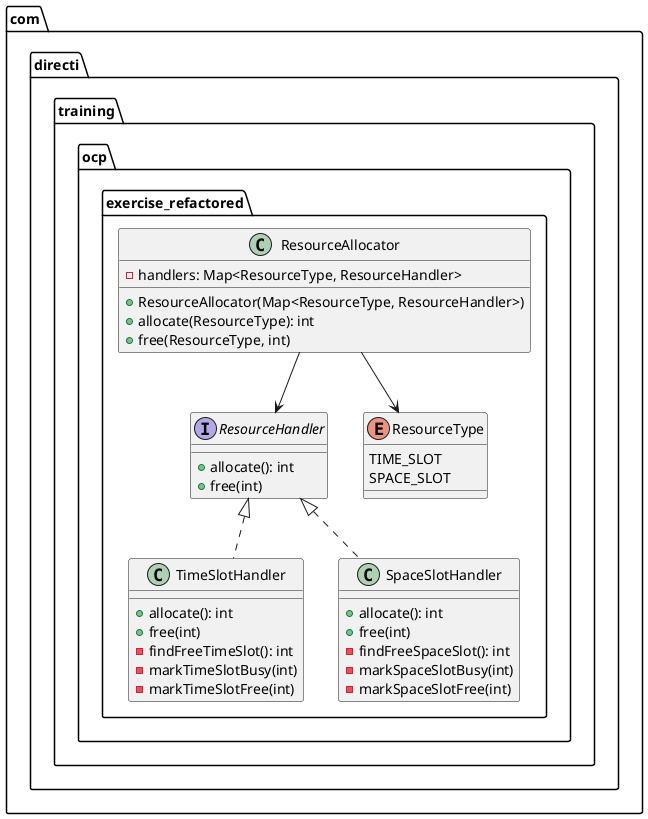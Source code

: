 @startuml
package com.directi.training.ocp.exercise_refactored {
  interface ResourceHandler {
    + allocate(): int
    + free(int)
  }

  class TimeSlotHandler {
    + allocate(): int
    + free(int)
    - findFreeTimeSlot(): int
    - markTimeSlotBusy(int)
    - markTimeSlotFree(int)
  }

  class SpaceSlotHandler {
    + allocate(): int
    + free(int)
    - findFreeSpaceSlot(): int
    - markSpaceSlotBusy(int)
    - markSpaceSlotFree(int)
  }

  class ResourceAllocator {
    - handlers: Map<ResourceType, ResourceHandler>
    + ResourceAllocator(Map<ResourceType, ResourceHandler>)
    + allocate(ResourceType): int
    + free(ResourceType, int)
  }

  enum ResourceType {
    TIME_SLOT
    SPACE_SLOT
  }

  ResourceAllocator --> ResourceType
  ResourceAllocator --> ResourceHandler
  ResourceHandler <|.. TimeSlotHandler
  ResourceHandler <|.. SpaceSlotHandler
}
@enduml